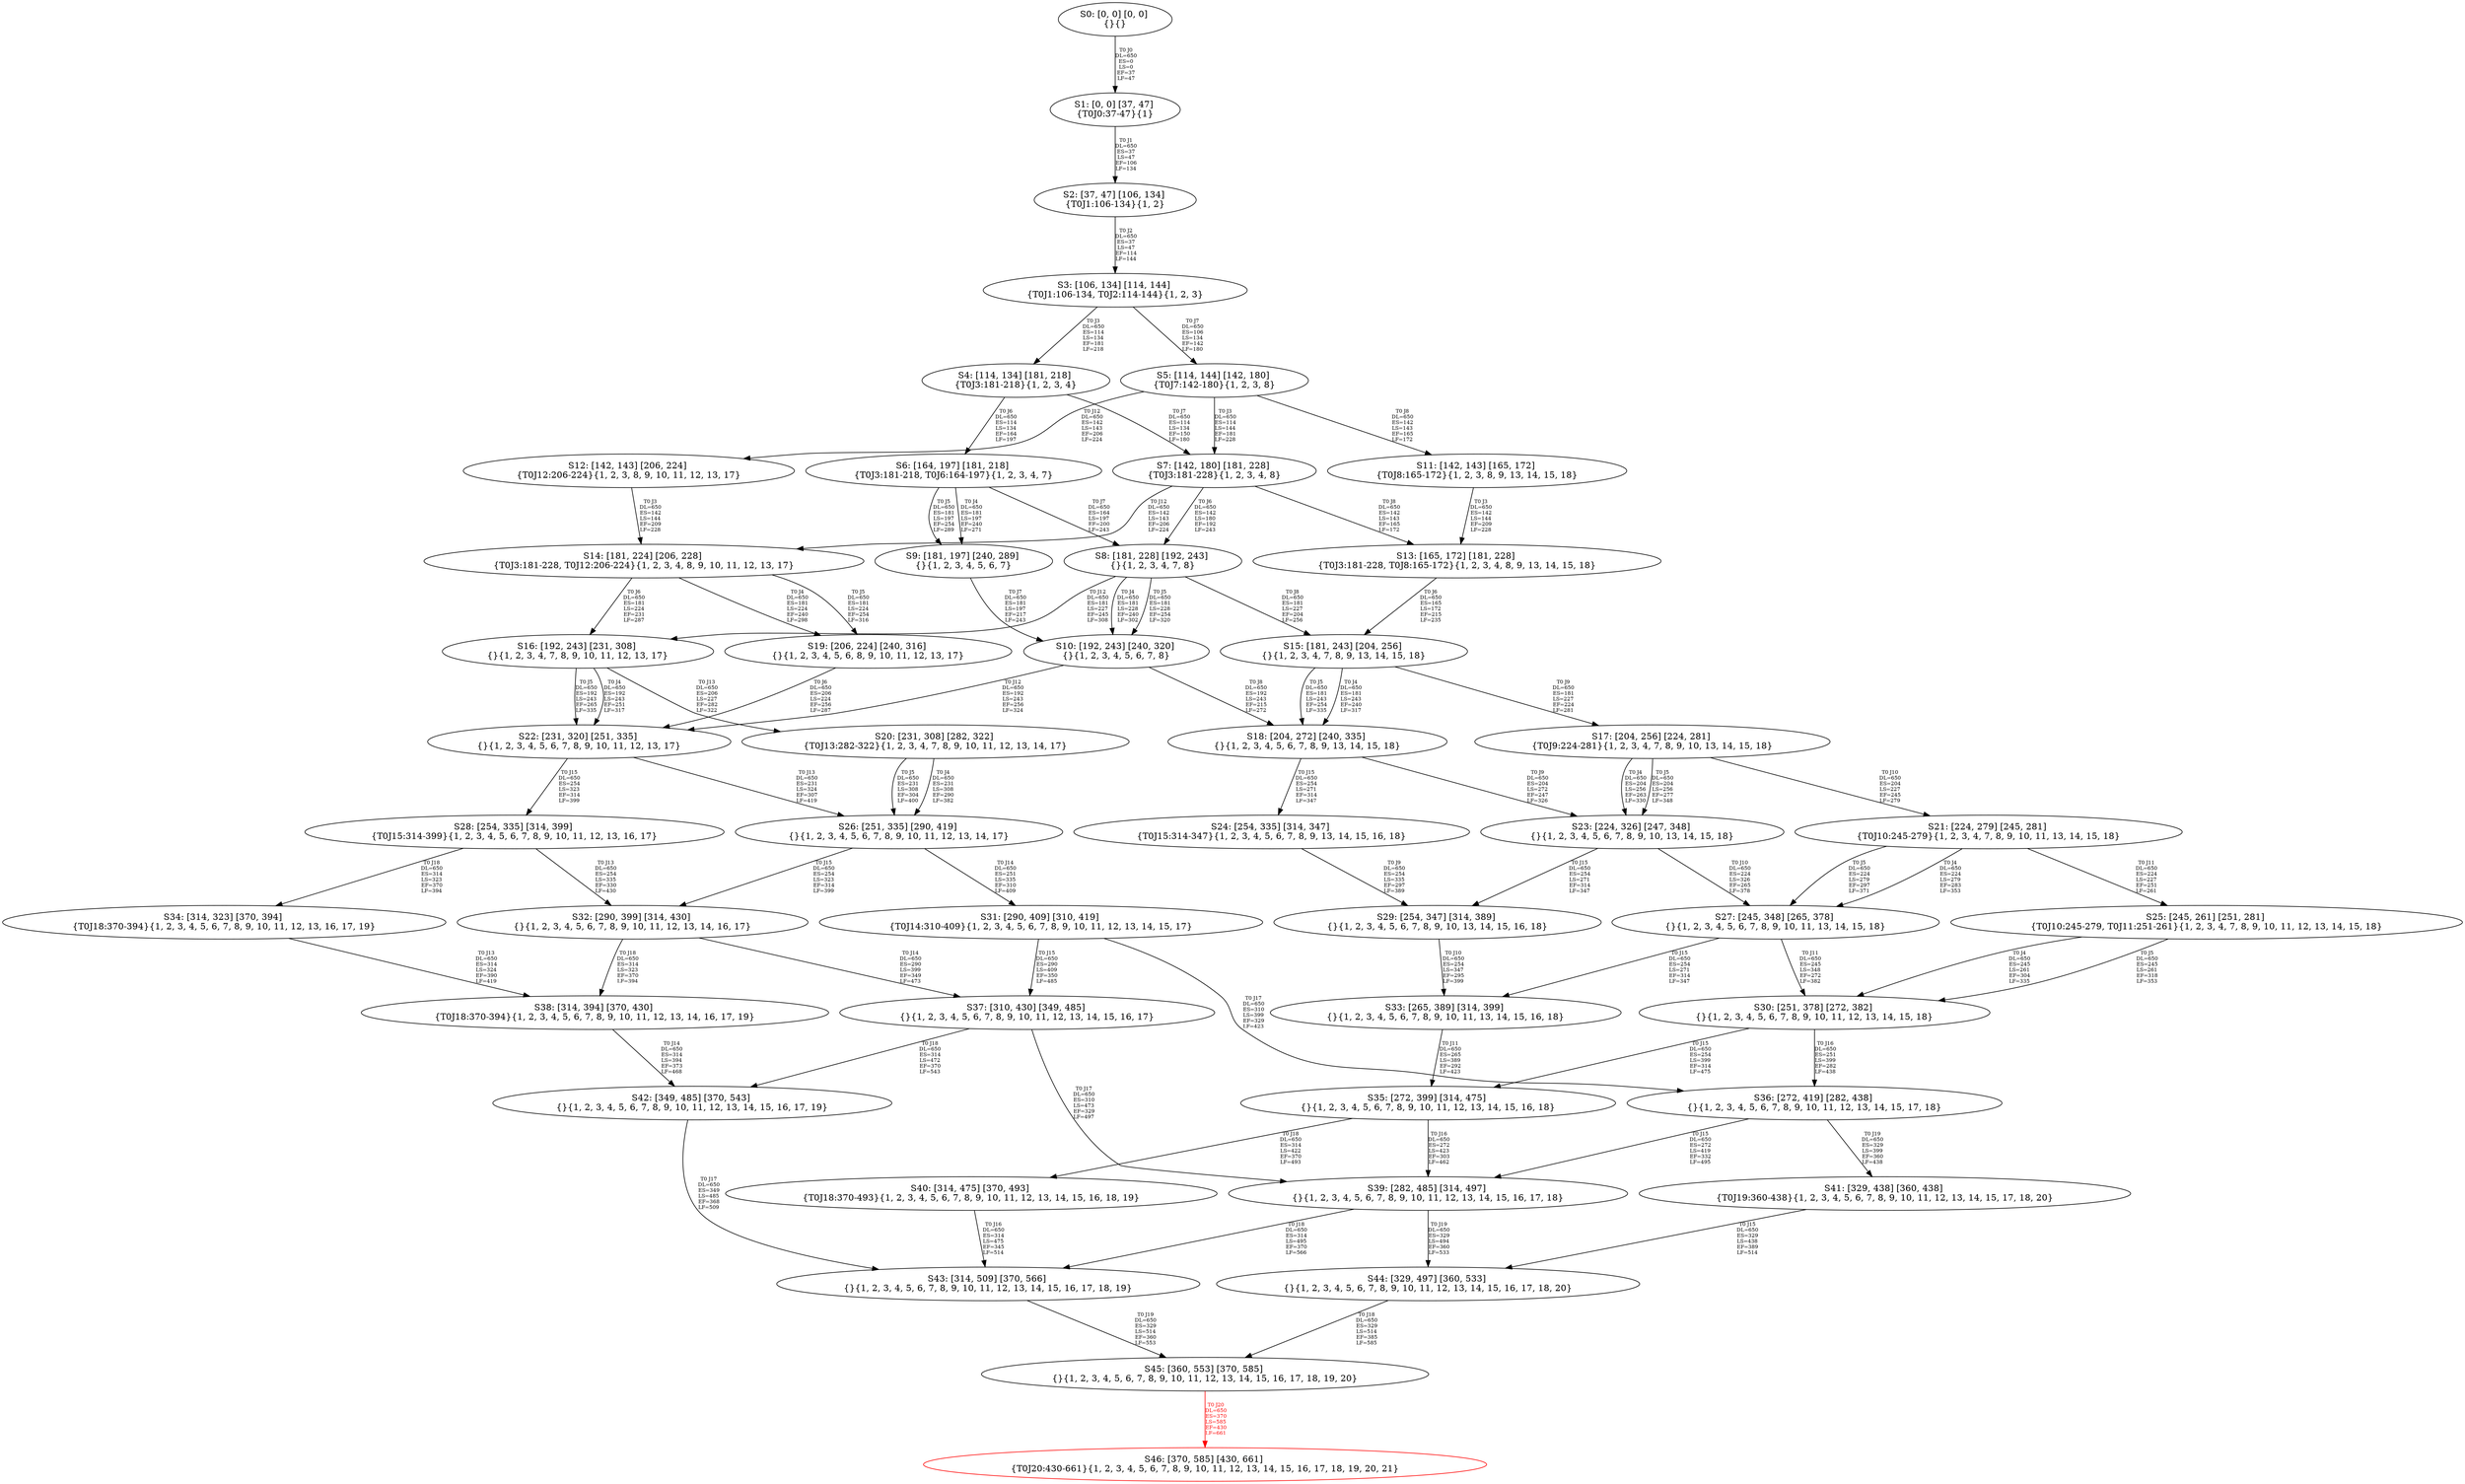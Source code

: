 digraph {
	S0[label="S0: [0, 0] [0, 0] \n{}{}"];
	S1[label="S1: [0, 0] [37, 47] \n{T0J0:37-47}{1}"];
	S2[label="S2: [37, 47] [106, 134] \n{T0J1:106-134}{1, 2}"];
	S3[label="S3: [106, 134] [114, 144] \n{T0J1:106-134, T0J2:114-144}{1, 2, 3}"];
	S4[label="S4: [114, 134] [181, 218] \n{T0J3:181-218}{1, 2, 3, 4}"];
	S5[label="S5: [114, 144] [142, 180] \n{T0J7:142-180}{1, 2, 3, 8}"];
	S6[label="S6: [164, 197] [181, 218] \n{T0J3:181-218, T0J6:164-197}{1, 2, 3, 4, 7}"];
	S7[label="S7: [142, 180] [181, 228] \n{T0J3:181-228}{1, 2, 3, 4, 8}"];
	S8[label="S8: [181, 228] [192, 243] \n{}{1, 2, 3, 4, 7, 8}"];
	S9[label="S9: [181, 197] [240, 289] \n{}{1, 2, 3, 4, 5, 6, 7}"];
	S10[label="S10: [192, 243] [240, 320] \n{}{1, 2, 3, 4, 5, 6, 7, 8}"];
	S11[label="S11: [142, 143] [165, 172] \n{T0J8:165-172}{1, 2, 3, 8, 9, 13, 14, 15, 18}"];
	S12[label="S12: [142, 143] [206, 224] \n{T0J12:206-224}{1, 2, 3, 8, 9, 10, 11, 12, 13, 17}"];
	S13[label="S13: [165, 172] [181, 228] \n{T0J3:181-228, T0J8:165-172}{1, 2, 3, 4, 8, 9, 13, 14, 15, 18}"];
	S14[label="S14: [181, 224] [206, 228] \n{T0J3:181-228, T0J12:206-224}{1, 2, 3, 4, 8, 9, 10, 11, 12, 13, 17}"];
	S15[label="S15: [181, 243] [204, 256] \n{}{1, 2, 3, 4, 7, 8, 9, 13, 14, 15, 18}"];
	S16[label="S16: [192, 243] [231, 308] \n{}{1, 2, 3, 4, 7, 8, 9, 10, 11, 12, 13, 17}"];
	S17[label="S17: [204, 256] [224, 281] \n{T0J9:224-281}{1, 2, 3, 4, 7, 8, 9, 10, 13, 14, 15, 18}"];
	S18[label="S18: [204, 272] [240, 335] \n{}{1, 2, 3, 4, 5, 6, 7, 8, 9, 13, 14, 15, 18}"];
	S19[label="S19: [206, 224] [240, 316] \n{}{1, 2, 3, 4, 5, 6, 8, 9, 10, 11, 12, 13, 17}"];
	S20[label="S20: [231, 308] [282, 322] \n{T0J13:282-322}{1, 2, 3, 4, 7, 8, 9, 10, 11, 12, 13, 14, 17}"];
	S21[label="S21: [224, 279] [245, 281] \n{T0J10:245-279}{1, 2, 3, 4, 7, 8, 9, 10, 11, 13, 14, 15, 18}"];
	S22[label="S22: [231, 320] [251, 335] \n{}{1, 2, 3, 4, 5, 6, 7, 8, 9, 10, 11, 12, 13, 17}"];
	S23[label="S23: [224, 326] [247, 348] \n{}{1, 2, 3, 4, 5, 6, 7, 8, 9, 10, 13, 14, 15, 18}"];
	S24[label="S24: [254, 335] [314, 347] \n{T0J15:314-347}{1, 2, 3, 4, 5, 6, 7, 8, 9, 13, 14, 15, 16, 18}"];
	S25[label="S25: [245, 261] [251, 281] \n{T0J10:245-279, T0J11:251-261}{1, 2, 3, 4, 7, 8, 9, 10, 11, 12, 13, 14, 15, 18}"];
	S26[label="S26: [251, 335] [290, 419] \n{}{1, 2, 3, 4, 5, 6, 7, 8, 9, 10, 11, 12, 13, 14, 17}"];
	S27[label="S27: [245, 348] [265, 378] \n{}{1, 2, 3, 4, 5, 6, 7, 8, 9, 10, 11, 13, 14, 15, 18}"];
	S28[label="S28: [254, 335] [314, 399] \n{T0J15:314-399}{1, 2, 3, 4, 5, 6, 7, 8, 9, 10, 11, 12, 13, 16, 17}"];
	S29[label="S29: [254, 347] [314, 389] \n{}{1, 2, 3, 4, 5, 6, 7, 8, 9, 10, 13, 14, 15, 16, 18}"];
	S30[label="S30: [251, 378] [272, 382] \n{}{1, 2, 3, 4, 5, 6, 7, 8, 9, 10, 11, 12, 13, 14, 15, 18}"];
	S31[label="S31: [290, 409] [310, 419] \n{T0J14:310-409}{1, 2, 3, 4, 5, 6, 7, 8, 9, 10, 11, 12, 13, 14, 15, 17}"];
	S32[label="S32: [290, 399] [314, 430] \n{}{1, 2, 3, 4, 5, 6, 7, 8, 9, 10, 11, 12, 13, 14, 16, 17}"];
	S33[label="S33: [265, 389] [314, 399] \n{}{1, 2, 3, 4, 5, 6, 7, 8, 9, 10, 11, 13, 14, 15, 16, 18}"];
	S34[label="S34: [314, 323] [370, 394] \n{T0J18:370-394}{1, 2, 3, 4, 5, 6, 7, 8, 9, 10, 11, 12, 13, 16, 17, 19}"];
	S35[label="S35: [272, 399] [314, 475] \n{}{1, 2, 3, 4, 5, 6, 7, 8, 9, 10, 11, 12, 13, 14, 15, 16, 18}"];
	S36[label="S36: [272, 419] [282, 438] \n{}{1, 2, 3, 4, 5, 6, 7, 8, 9, 10, 11, 12, 13, 14, 15, 17, 18}"];
	S37[label="S37: [310, 430] [349, 485] \n{}{1, 2, 3, 4, 5, 6, 7, 8, 9, 10, 11, 12, 13, 14, 15, 16, 17}"];
	S38[label="S38: [314, 394] [370, 430] \n{T0J18:370-394}{1, 2, 3, 4, 5, 6, 7, 8, 9, 10, 11, 12, 13, 14, 16, 17, 19}"];
	S39[label="S39: [282, 485] [314, 497] \n{}{1, 2, 3, 4, 5, 6, 7, 8, 9, 10, 11, 12, 13, 14, 15, 16, 17, 18}"];
	S40[label="S40: [314, 475] [370, 493] \n{T0J18:370-493}{1, 2, 3, 4, 5, 6, 7, 8, 9, 10, 11, 12, 13, 14, 15, 16, 18, 19}"];
	S41[label="S41: [329, 438] [360, 438] \n{T0J19:360-438}{1, 2, 3, 4, 5, 6, 7, 8, 9, 10, 11, 12, 13, 14, 15, 17, 18, 20}"];
	S42[label="S42: [349, 485] [370, 543] \n{}{1, 2, 3, 4, 5, 6, 7, 8, 9, 10, 11, 12, 13, 14, 15, 16, 17, 19}"];
	S43[label="S43: [314, 509] [370, 566] \n{}{1, 2, 3, 4, 5, 6, 7, 8, 9, 10, 11, 12, 13, 14, 15, 16, 17, 18, 19}"];
	S44[label="S44: [329, 497] [360, 533] \n{}{1, 2, 3, 4, 5, 6, 7, 8, 9, 10, 11, 12, 13, 14, 15, 16, 17, 18, 20}"];
	S45[label="S45: [360, 553] [370, 585] \n{}{1, 2, 3, 4, 5, 6, 7, 8, 9, 10, 11, 12, 13, 14, 15, 16, 17, 18, 19, 20}"];
	S46[label="S46: [370, 585] [430, 661] \n{T0J20:430-661}{1, 2, 3, 4, 5, 6, 7, 8, 9, 10, 11, 12, 13, 14, 15, 16, 17, 18, 19, 20, 21}"];
	S0 -> S1[label="T0 J0\nDL=650\nES=0\nLS=0\nEF=37\nLF=47",fontsize=8];
	S1 -> S2[label="T0 J1\nDL=650\nES=37\nLS=47\nEF=106\nLF=134",fontsize=8];
	S2 -> S3[label="T0 J2\nDL=650\nES=37\nLS=47\nEF=114\nLF=144",fontsize=8];
	S3 -> S4[label="T0 J3\nDL=650\nES=114\nLS=134\nEF=181\nLF=218",fontsize=8];
	S3 -> S5[label="T0 J7\nDL=650\nES=106\nLS=134\nEF=142\nLF=180",fontsize=8];
	S4 -> S6[label="T0 J6\nDL=650\nES=114\nLS=134\nEF=164\nLF=197",fontsize=8];
	S4 -> S7[label="T0 J7\nDL=650\nES=114\nLS=134\nEF=150\nLF=180",fontsize=8];
	S5 -> S7[label="T0 J3\nDL=650\nES=114\nLS=144\nEF=181\nLF=228",fontsize=8];
	S5 -> S11[label="T0 J8\nDL=650\nES=142\nLS=143\nEF=165\nLF=172",fontsize=8];
	S5 -> S12[label="T0 J12\nDL=650\nES=142\nLS=143\nEF=206\nLF=224",fontsize=8];
	S6 -> S9[label="T0 J4\nDL=650\nES=181\nLS=197\nEF=240\nLF=271",fontsize=8];
	S6 -> S9[label="T0 J5\nDL=650\nES=181\nLS=197\nEF=254\nLF=289",fontsize=8];
	S6 -> S8[label="T0 J7\nDL=650\nES=164\nLS=197\nEF=200\nLF=243",fontsize=8];
	S7 -> S8[label="T0 J6\nDL=650\nES=142\nLS=180\nEF=192\nLF=243",fontsize=8];
	S7 -> S13[label="T0 J8\nDL=650\nES=142\nLS=143\nEF=165\nLF=172",fontsize=8];
	S7 -> S14[label="T0 J12\nDL=650\nES=142\nLS=143\nEF=206\nLF=224",fontsize=8];
	S8 -> S10[label="T0 J4\nDL=650\nES=181\nLS=228\nEF=240\nLF=302",fontsize=8];
	S8 -> S10[label="T0 J5\nDL=650\nES=181\nLS=228\nEF=254\nLF=320",fontsize=8];
	S8 -> S15[label="T0 J8\nDL=650\nES=181\nLS=227\nEF=204\nLF=256",fontsize=8];
	S8 -> S16[label="T0 J12\nDL=650\nES=181\nLS=227\nEF=245\nLF=308",fontsize=8];
	S9 -> S10[label="T0 J7\nDL=650\nES=181\nLS=197\nEF=217\nLF=243",fontsize=8];
	S10 -> S18[label="T0 J8\nDL=650\nES=192\nLS=243\nEF=215\nLF=272",fontsize=8];
	S10 -> S22[label="T0 J12\nDL=650\nES=192\nLS=243\nEF=256\nLF=324",fontsize=8];
	S11 -> S13[label="T0 J3\nDL=650\nES=142\nLS=144\nEF=209\nLF=228",fontsize=8];
	S12 -> S14[label="T0 J3\nDL=650\nES=142\nLS=144\nEF=209\nLF=228",fontsize=8];
	S13 -> S15[label="T0 J6\nDL=650\nES=165\nLS=172\nEF=215\nLF=235",fontsize=8];
	S14 -> S19[label="T0 J4\nDL=650\nES=181\nLS=224\nEF=240\nLF=298",fontsize=8];
	S14 -> S19[label="T0 J5\nDL=650\nES=181\nLS=224\nEF=254\nLF=316",fontsize=8];
	S14 -> S16[label="T0 J6\nDL=650\nES=181\nLS=224\nEF=231\nLF=287",fontsize=8];
	S15 -> S18[label="T0 J4\nDL=650\nES=181\nLS=243\nEF=240\nLF=317",fontsize=8];
	S15 -> S18[label="T0 J5\nDL=650\nES=181\nLS=243\nEF=254\nLF=335",fontsize=8];
	S15 -> S17[label="T0 J9\nDL=650\nES=181\nLS=227\nEF=224\nLF=281",fontsize=8];
	S16 -> S22[label="T0 J4\nDL=650\nES=192\nLS=243\nEF=251\nLF=317",fontsize=8];
	S16 -> S22[label="T0 J5\nDL=650\nES=192\nLS=243\nEF=265\nLF=335",fontsize=8];
	S16 -> S20[label="T0 J13\nDL=650\nES=206\nLS=227\nEF=282\nLF=322",fontsize=8];
	S17 -> S23[label="T0 J4\nDL=650\nES=204\nLS=256\nEF=263\nLF=330",fontsize=8];
	S17 -> S23[label="T0 J5\nDL=650\nES=204\nLS=256\nEF=277\nLF=348",fontsize=8];
	S17 -> S21[label="T0 J10\nDL=650\nES=204\nLS=227\nEF=245\nLF=279",fontsize=8];
	S18 -> S23[label="T0 J9\nDL=650\nES=204\nLS=272\nEF=247\nLF=326",fontsize=8];
	S18 -> S24[label="T0 J15\nDL=650\nES=254\nLS=271\nEF=314\nLF=347",fontsize=8];
	S19 -> S22[label="T0 J6\nDL=650\nES=206\nLS=224\nEF=256\nLF=287",fontsize=8];
	S20 -> S26[label="T0 J4\nDL=650\nES=231\nLS=308\nEF=290\nLF=382",fontsize=8];
	S20 -> S26[label="T0 J5\nDL=650\nES=231\nLS=308\nEF=304\nLF=400",fontsize=8];
	S21 -> S27[label="T0 J4\nDL=650\nES=224\nLS=279\nEF=283\nLF=353",fontsize=8];
	S21 -> S27[label="T0 J5\nDL=650\nES=224\nLS=279\nEF=297\nLF=371",fontsize=8];
	S21 -> S25[label="T0 J11\nDL=650\nES=224\nLS=227\nEF=251\nLF=261",fontsize=8];
	S22 -> S26[label="T0 J13\nDL=650\nES=231\nLS=324\nEF=307\nLF=419",fontsize=8];
	S22 -> S28[label="T0 J15\nDL=650\nES=254\nLS=323\nEF=314\nLF=399",fontsize=8];
	S23 -> S27[label="T0 J10\nDL=650\nES=224\nLS=326\nEF=265\nLF=378",fontsize=8];
	S23 -> S29[label="T0 J15\nDL=650\nES=254\nLS=271\nEF=314\nLF=347",fontsize=8];
	S24 -> S29[label="T0 J9\nDL=650\nES=254\nLS=335\nEF=297\nLF=389",fontsize=8];
	S25 -> S30[label="T0 J4\nDL=650\nES=245\nLS=261\nEF=304\nLF=335",fontsize=8];
	S25 -> S30[label="T0 J5\nDL=650\nES=245\nLS=261\nEF=318\nLF=353",fontsize=8];
	S26 -> S31[label="T0 J14\nDL=650\nES=251\nLS=335\nEF=310\nLF=409",fontsize=8];
	S26 -> S32[label="T0 J15\nDL=650\nES=254\nLS=323\nEF=314\nLF=399",fontsize=8];
	S27 -> S30[label="T0 J11\nDL=650\nES=245\nLS=348\nEF=272\nLF=382",fontsize=8];
	S27 -> S33[label="T0 J15\nDL=650\nES=254\nLS=271\nEF=314\nLF=347",fontsize=8];
	S28 -> S32[label="T0 J13\nDL=650\nES=254\nLS=335\nEF=330\nLF=430",fontsize=8];
	S28 -> S34[label="T0 J18\nDL=650\nES=314\nLS=323\nEF=370\nLF=394",fontsize=8];
	S29 -> S33[label="T0 J10\nDL=650\nES=254\nLS=347\nEF=295\nLF=399",fontsize=8];
	S30 -> S35[label="T0 J15\nDL=650\nES=254\nLS=399\nEF=314\nLF=475",fontsize=8];
	S30 -> S36[label="T0 J16\nDL=650\nES=251\nLS=399\nEF=282\nLF=438",fontsize=8];
	S31 -> S37[label="T0 J15\nDL=650\nES=290\nLS=409\nEF=350\nLF=485",fontsize=8];
	S31 -> S36[label="T0 J17\nDL=650\nES=310\nLS=399\nEF=329\nLF=423",fontsize=8];
	S32 -> S37[label="T0 J14\nDL=650\nES=290\nLS=399\nEF=349\nLF=473",fontsize=8];
	S32 -> S38[label="T0 J18\nDL=650\nES=314\nLS=323\nEF=370\nLF=394",fontsize=8];
	S33 -> S35[label="T0 J11\nDL=650\nES=265\nLS=389\nEF=292\nLF=423",fontsize=8];
	S34 -> S38[label="T0 J13\nDL=650\nES=314\nLS=324\nEF=390\nLF=419",fontsize=8];
	S35 -> S39[label="T0 J16\nDL=650\nES=272\nLS=423\nEF=303\nLF=462",fontsize=8];
	S35 -> S40[label="T0 J18\nDL=650\nES=314\nLS=422\nEF=370\nLF=493",fontsize=8];
	S36 -> S39[label="T0 J15\nDL=650\nES=272\nLS=419\nEF=332\nLF=495",fontsize=8];
	S36 -> S41[label="T0 J19\nDL=650\nES=329\nLS=399\nEF=360\nLF=438",fontsize=8];
	S37 -> S39[label="T0 J17\nDL=650\nES=310\nLS=473\nEF=329\nLF=497",fontsize=8];
	S37 -> S42[label="T0 J18\nDL=650\nES=314\nLS=472\nEF=370\nLF=543",fontsize=8];
	S38 -> S42[label="T0 J14\nDL=650\nES=314\nLS=394\nEF=373\nLF=468",fontsize=8];
	S39 -> S43[label="T0 J18\nDL=650\nES=314\nLS=495\nEF=370\nLF=566",fontsize=8];
	S39 -> S44[label="T0 J19\nDL=650\nES=329\nLS=494\nEF=360\nLF=533",fontsize=8];
	S40 -> S43[label="T0 J16\nDL=650\nES=314\nLS=475\nEF=345\nLF=514",fontsize=8];
	S41 -> S44[label="T0 J15\nDL=650\nES=329\nLS=438\nEF=389\nLF=514",fontsize=8];
	S42 -> S43[label="T0 J17\nDL=650\nES=349\nLS=485\nEF=368\nLF=509",fontsize=8];
	S43 -> S45[label="T0 J19\nDL=650\nES=329\nLS=514\nEF=360\nLF=553",fontsize=8];
	S44 -> S45[label="T0 J18\nDL=650\nES=329\nLS=514\nEF=385\nLF=585",fontsize=8];
	S45 -> S46[label="T0 J20\nDL=650\nES=370\nLS=585\nEF=430\nLF=661",color=Red,fontcolor=Red,fontsize=8];
S46[color=Red];
}
